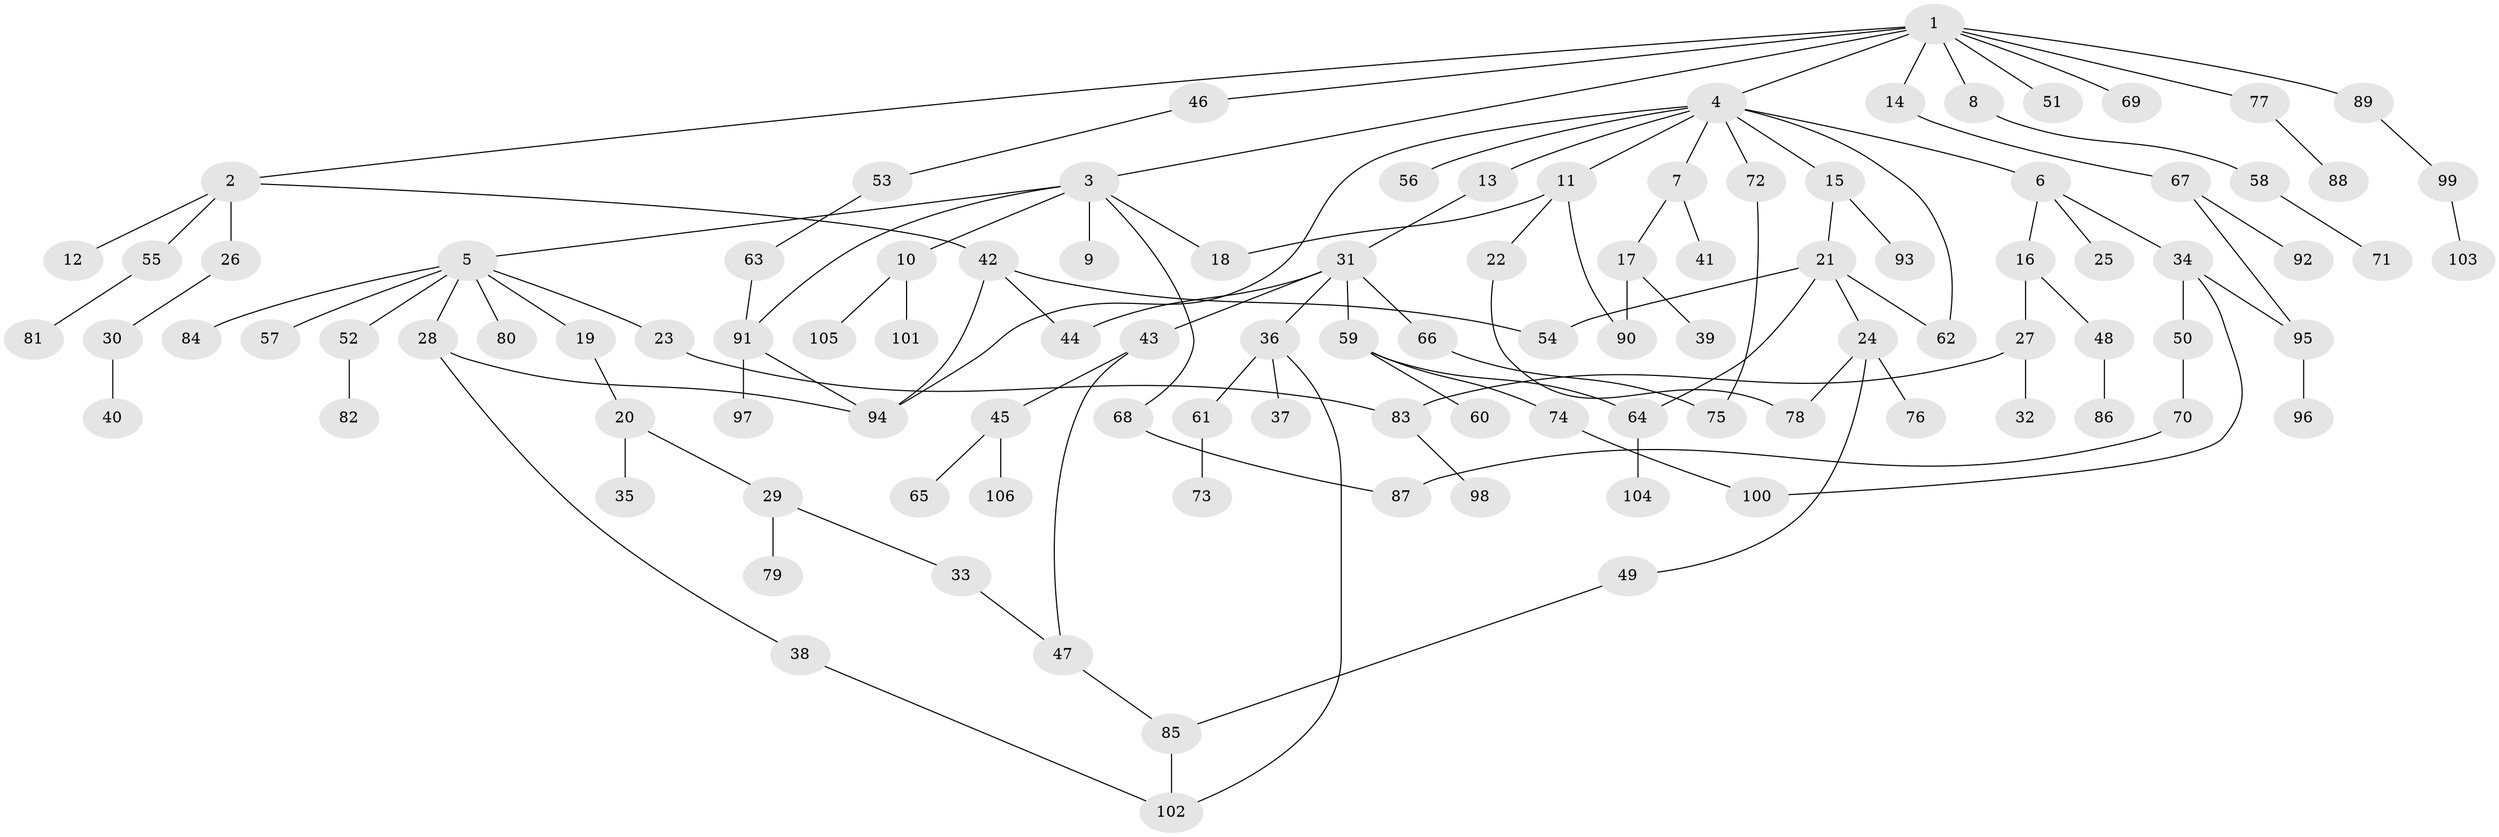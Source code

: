 // Generated by graph-tools (version 1.1) at 2025/34/03/09/25 02:34:18]
// undirected, 106 vertices, 125 edges
graph export_dot {
graph [start="1"]
  node [color=gray90,style=filled];
  1;
  2;
  3;
  4;
  5;
  6;
  7;
  8;
  9;
  10;
  11;
  12;
  13;
  14;
  15;
  16;
  17;
  18;
  19;
  20;
  21;
  22;
  23;
  24;
  25;
  26;
  27;
  28;
  29;
  30;
  31;
  32;
  33;
  34;
  35;
  36;
  37;
  38;
  39;
  40;
  41;
  42;
  43;
  44;
  45;
  46;
  47;
  48;
  49;
  50;
  51;
  52;
  53;
  54;
  55;
  56;
  57;
  58;
  59;
  60;
  61;
  62;
  63;
  64;
  65;
  66;
  67;
  68;
  69;
  70;
  71;
  72;
  73;
  74;
  75;
  76;
  77;
  78;
  79;
  80;
  81;
  82;
  83;
  84;
  85;
  86;
  87;
  88;
  89;
  90;
  91;
  92;
  93;
  94;
  95;
  96;
  97;
  98;
  99;
  100;
  101;
  102;
  103;
  104;
  105;
  106;
  1 -- 2;
  1 -- 3;
  1 -- 4;
  1 -- 8;
  1 -- 14;
  1 -- 46;
  1 -- 51;
  1 -- 69;
  1 -- 77;
  1 -- 89;
  2 -- 12;
  2 -- 26;
  2 -- 42;
  2 -- 55;
  3 -- 5;
  3 -- 9;
  3 -- 10;
  3 -- 68;
  3 -- 18;
  3 -- 91;
  4 -- 6;
  4 -- 7;
  4 -- 11;
  4 -- 13;
  4 -- 15;
  4 -- 56;
  4 -- 72;
  4 -- 62;
  4 -- 94;
  5 -- 19;
  5 -- 23;
  5 -- 28;
  5 -- 52;
  5 -- 57;
  5 -- 80;
  5 -- 84;
  6 -- 16;
  6 -- 25;
  6 -- 34;
  7 -- 17;
  7 -- 41;
  8 -- 58;
  10 -- 101;
  10 -- 105;
  11 -- 18;
  11 -- 22;
  11 -- 90;
  13 -- 31;
  14 -- 67;
  15 -- 21;
  15 -- 93;
  16 -- 27;
  16 -- 48;
  17 -- 39;
  17 -- 90;
  19 -- 20;
  20 -- 29;
  20 -- 35;
  21 -- 24;
  21 -- 54;
  21 -- 62;
  21 -- 64;
  22 -- 78;
  23 -- 83;
  24 -- 49;
  24 -- 76;
  24 -- 78;
  26 -- 30;
  27 -- 32;
  27 -- 83;
  28 -- 38;
  28 -- 94;
  29 -- 33;
  29 -- 79;
  30 -- 40;
  31 -- 36;
  31 -- 43;
  31 -- 44;
  31 -- 59;
  31 -- 66;
  33 -- 47;
  34 -- 50;
  34 -- 95;
  34 -- 100;
  36 -- 37;
  36 -- 61;
  36 -- 102;
  38 -- 102;
  42 -- 94;
  42 -- 54;
  42 -- 44;
  43 -- 45;
  43 -- 47;
  45 -- 65;
  45 -- 106;
  46 -- 53;
  47 -- 85;
  48 -- 86;
  49 -- 85;
  50 -- 70;
  52 -- 82;
  53 -- 63;
  55 -- 81;
  58 -- 71;
  59 -- 60;
  59 -- 64;
  59 -- 74;
  61 -- 73;
  63 -- 91;
  64 -- 104;
  66 -- 75;
  67 -- 92;
  67 -- 95;
  68 -- 87;
  70 -- 87;
  72 -- 75;
  74 -- 100;
  77 -- 88;
  83 -- 98;
  85 -- 102;
  89 -- 99;
  91 -- 97;
  91 -- 94;
  95 -- 96;
  99 -- 103;
}
